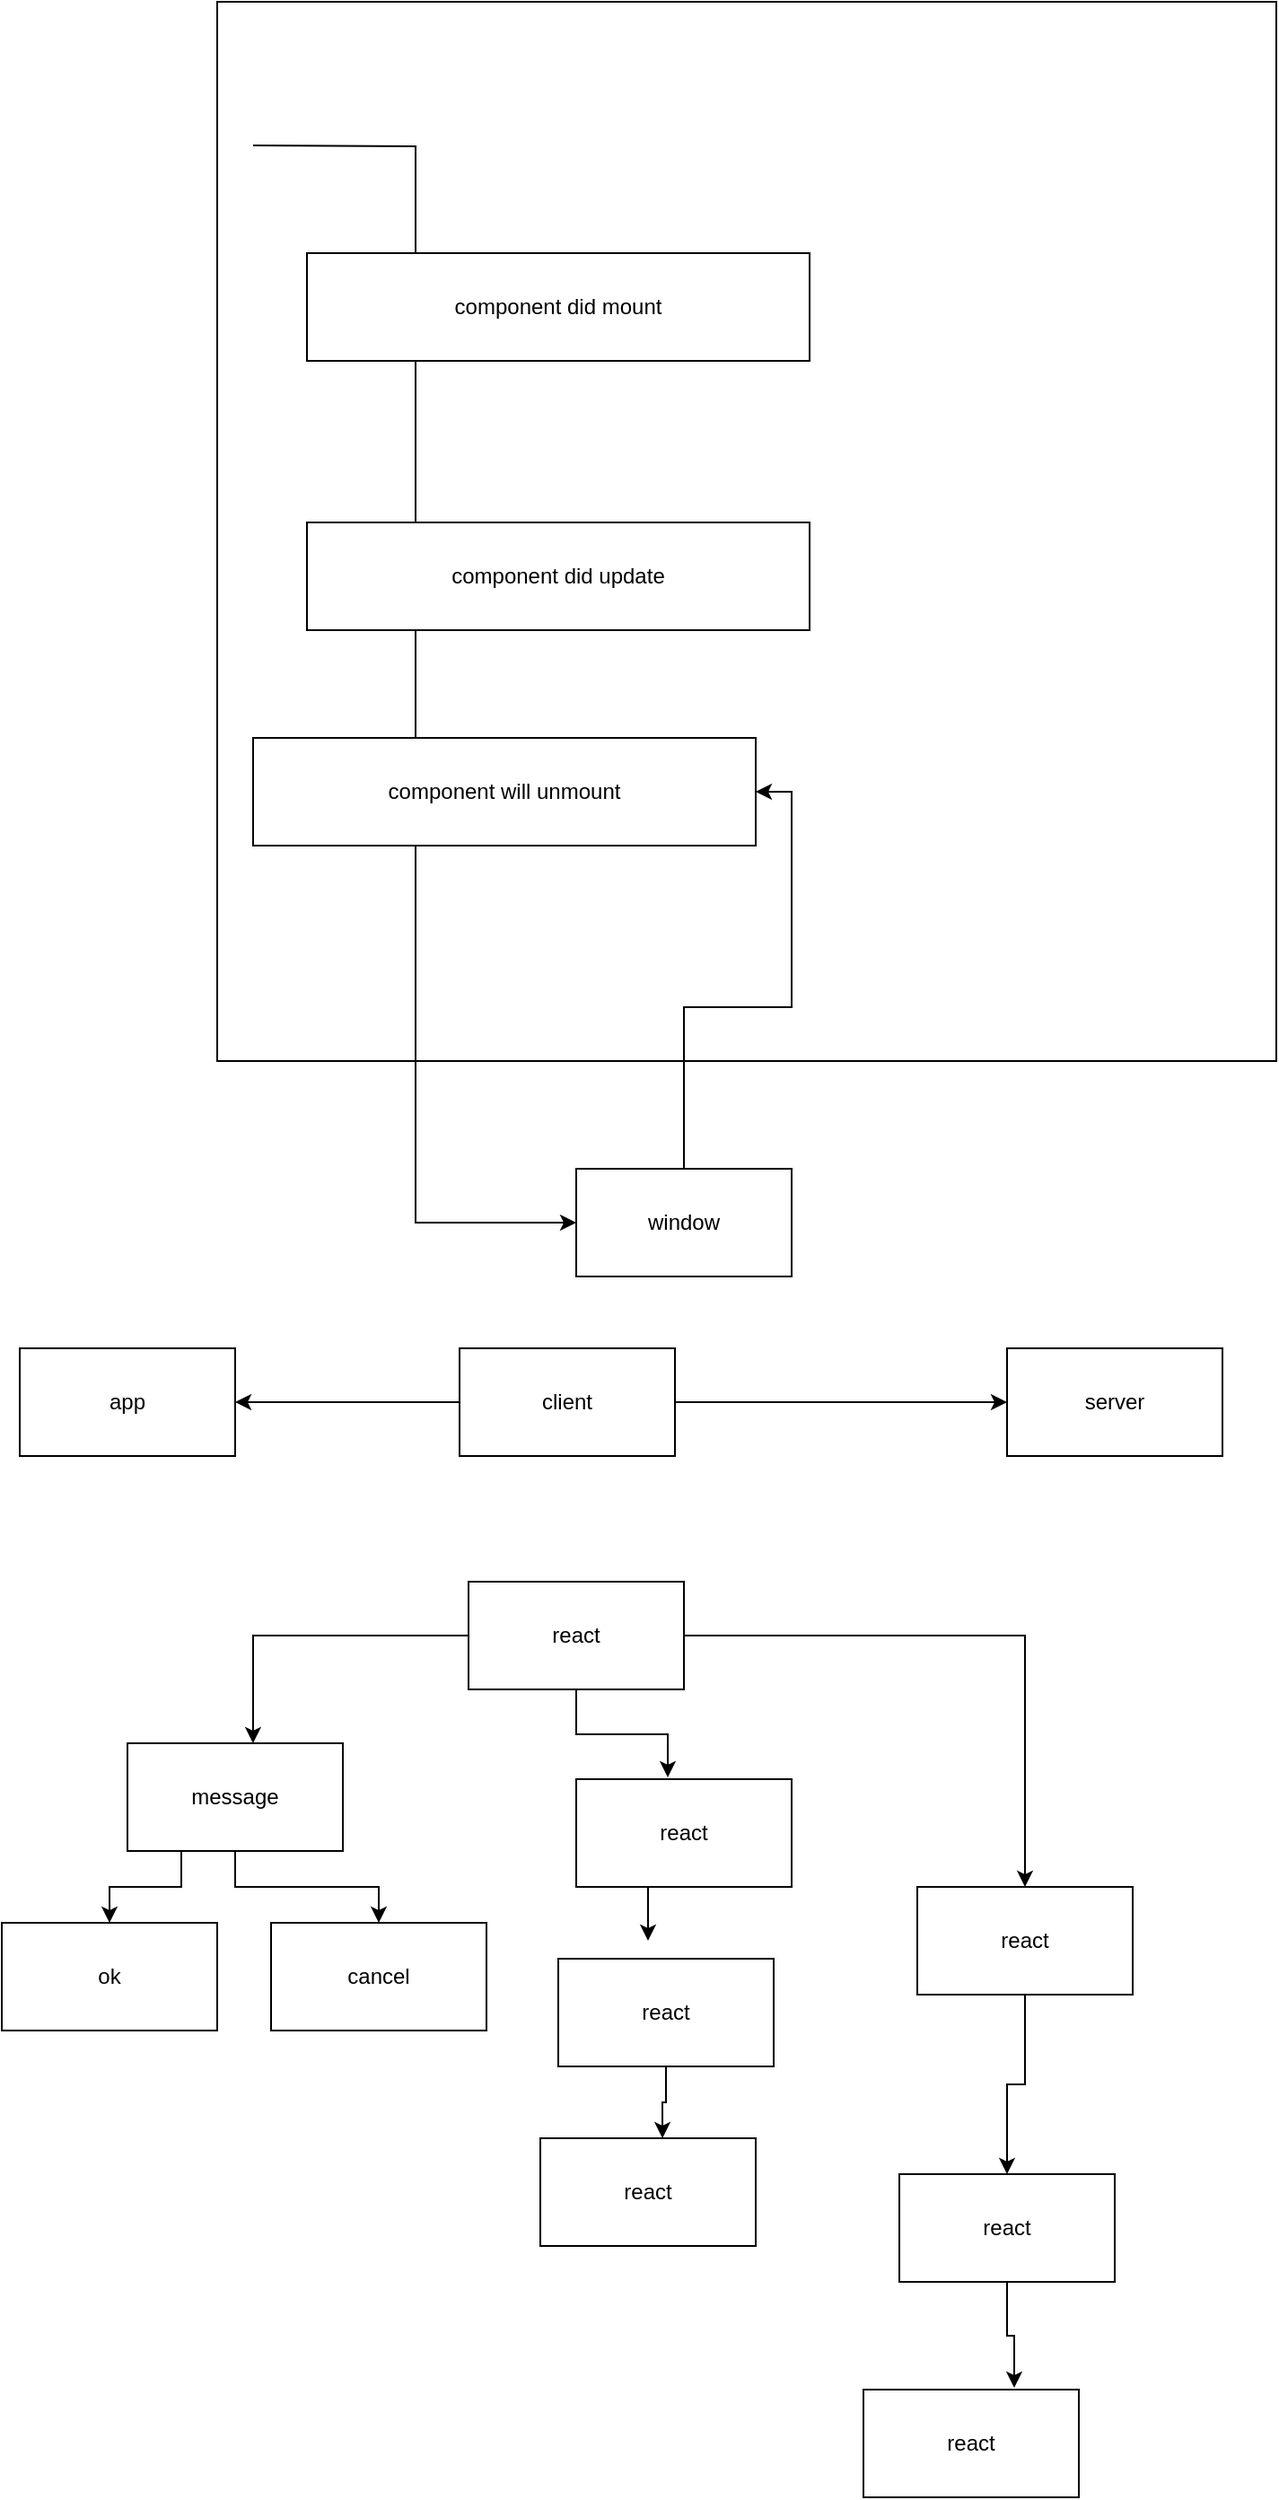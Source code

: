 <mxfile>
    <diagram id="sJELI4POsa6RWVxpXEui" name="Page-1">
        <mxGraphModel dx="1063" dy="910" grid="1" gridSize="10" guides="1" tooltips="1" connect="1" arrows="1" fold="1" page="1" pageScale="1" pageWidth="850" pageHeight="1100" math="0" shadow="0">
            <root>
                <mxCell id="0"/>
                <mxCell id="1" parent="0"/>
                <mxCell id="2" value="" style="whiteSpace=wrap;html=1;aspect=fixed;" vertex="1" parent="1">
                    <mxGeometry x="230" y="60" width="590" height="590" as="geometry"/>
                </mxCell>
                <mxCell id="17" style="edgeStyle=orthogonalEdgeStyle;rounded=0;orthogonalLoop=1;jettySize=auto;html=1;exitX=0.5;exitY=0;exitDx=0;exitDy=0;entryX=1;entryY=0.5;entryDx=0;entryDy=0;" edge="1" parent="1" source="3" target="14">
                    <mxGeometry relative="1" as="geometry"/>
                </mxCell>
                <mxCell id="3" value="window" style="rounded=0;whiteSpace=wrap;html=1;" vertex="1" parent="1">
                    <mxGeometry x="430" y="710" width="120" height="60" as="geometry"/>
                </mxCell>
                <mxCell id="15" style="edgeStyle=orthogonalEdgeStyle;rounded=0;orthogonalLoop=1;jettySize=auto;html=1;exitX=0;exitY=0.5;exitDx=0;exitDy=0;entryX=0;entryY=0.5;entryDx=0;entryDy=0;" edge="1" parent="1" target="3">
                    <mxGeometry relative="1" as="geometry">
                        <mxPoint x="250" y="140" as="sourcePoint"/>
                    </mxGeometry>
                </mxCell>
                <mxCell id="8" value="component did mount&lt;br&gt;" style="rounded=0;whiteSpace=wrap;html=1;" vertex="1" parent="1">
                    <mxGeometry x="280" y="200" width="280" height="60" as="geometry"/>
                </mxCell>
                <mxCell id="10" value="component did update&lt;br&gt;" style="rounded=0;whiteSpace=wrap;html=1;" vertex="1" parent="1">
                    <mxGeometry x="280" y="350" width="280" height="60" as="geometry"/>
                </mxCell>
                <mxCell id="14" value="component will unmount" style="rounded=0;whiteSpace=wrap;html=1;" vertex="1" parent="1">
                    <mxGeometry x="250" y="470" width="280" height="60" as="geometry"/>
                </mxCell>
                <mxCell id="18" value="app" style="rounded=0;whiteSpace=wrap;html=1;" vertex="1" parent="1">
                    <mxGeometry x="120" y="810" width="120" height="60" as="geometry"/>
                </mxCell>
                <mxCell id="21" style="edgeStyle=orthogonalEdgeStyle;rounded=0;orthogonalLoop=1;jettySize=auto;html=1;exitX=0;exitY=0.5;exitDx=0;exitDy=0;entryX=1;entryY=0.5;entryDx=0;entryDy=0;" edge="1" parent="1" source="19" target="18">
                    <mxGeometry relative="1" as="geometry"/>
                </mxCell>
                <mxCell id="22" style="edgeStyle=orthogonalEdgeStyle;rounded=0;orthogonalLoop=1;jettySize=auto;html=1;exitX=1;exitY=0.5;exitDx=0;exitDy=0;entryX=0;entryY=0.5;entryDx=0;entryDy=0;" edge="1" parent="1" source="19" target="20">
                    <mxGeometry relative="1" as="geometry"/>
                </mxCell>
                <mxCell id="19" value="client" style="rounded=0;whiteSpace=wrap;html=1;" vertex="1" parent="1">
                    <mxGeometry x="365" y="810" width="120" height="60" as="geometry"/>
                </mxCell>
                <mxCell id="20" value="server" style="rounded=0;whiteSpace=wrap;html=1;" vertex="1" parent="1">
                    <mxGeometry x="670" y="810" width="120" height="60" as="geometry"/>
                </mxCell>
                <mxCell id="34" style="edgeStyle=orthogonalEdgeStyle;rounded=0;orthogonalLoop=1;jettySize=auto;html=1;exitX=1;exitY=0.5;exitDx=0;exitDy=0;" edge="1" parent="1" source="23" target="29">
                    <mxGeometry relative="1" as="geometry"/>
                </mxCell>
                <mxCell id="35" style="edgeStyle=orthogonalEdgeStyle;rounded=0;orthogonalLoop=1;jettySize=auto;html=1;exitX=0.5;exitY=1;exitDx=0;exitDy=0;entryX=0.425;entryY=-0.017;entryDx=0;entryDy=0;entryPerimeter=0;" edge="1" parent="1" source="23" target="25">
                    <mxGeometry relative="1" as="geometry"/>
                </mxCell>
                <mxCell id="36" style="edgeStyle=orthogonalEdgeStyle;rounded=0;orthogonalLoop=1;jettySize=auto;html=1;exitX=0;exitY=0.5;exitDx=0;exitDy=0;entryX=0.583;entryY=0;entryDx=0;entryDy=0;entryPerimeter=0;" edge="1" parent="1" source="23" target="24">
                    <mxGeometry relative="1" as="geometry"/>
                </mxCell>
                <mxCell id="23" value="react" style="rounded=0;whiteSpace=wrap;html=1;" vertex="1" parent="1">
                    <mxGeometry x="370" y="940" width="120" height="60" as="geometry"/>
                </mxCell>
                <mxCell id="37" style="edgeStyle=orthogonalEdgeStyle;rounded=0;orthogonalLoop=1;jettySize=auto;html=1;exitX=0.5;exitY=1;exitDx=0;exitDy=0;" edge="1" parent="1" source="24" target="31">
                    <mxGeometry relative="1" as="geometry"/>
                </mxCell>
                <mxCell id="38" style="edgeStyle=orthogonalEdgeStyle;rounded=0;orthogonalLoop=1;jettySize=auto;html=1;exitX=0.25;exitY=1;exitDx=0;exitDy=0;entryX=0.5;entryY=0;entryDx=0;entryDy=0;" edge="1" parent="1" source="24" target="32">
                    <mxGeometry relative="1" as="geometry"/>
                </mxCell>
                <mxCell id="24" value="message" style="rounded=0;whiteSpace=wrap;html=1;" vertex="1" parent="1">
                    <mxGeometry x="180" y="1030" width="120" height="60" as="geometry"/>
                </mxCell>
                <mxCell id="39" style="edgeStyle=orthogonalEdgeStyle;rounded=0;orthogonalLoop=1;jettySize=auto;html=1;exitX=0.5;exitY=1;exitDx=0;exitDy=0;" edge="1" parent="1" source="25">
                    <mxGeometry relative="1" as="geometry">
                        <mxPoint x="470" y="1140" as="targetPoint"/>
                    </mxGeometry>
                </mxCell>
                <mxCell id="25" value="react" style="rounded=0;whiteSpace=wrap;html=1;" vertex="1" parent="1">
                    <mxGeometry x="430" y="1050" width="120" height="60" as="geometry"/>
                </mxCell>
                <mxCell id="26" value="react" style="rounded=0;whiteSpace=wrap;html=1;" vertex="1" parent="1">
                    <mxGeometry x="590" y="1390" width="120" height="60" as="geometry"/>
                </mxCell>
                <mxCell id="40" style="edgeStyle=orthogonalEdgeStyle;rounded=0;orthogonalLoop=1;jettySize=auto;html=1;exitX=0.5;exitY=1;exitDx=0;exitDy=0;entryX=0.567;entryY=0;entryDx=0;entryDy=0;entryPerimeter=0;" edge="1" parent="1" source="27" target="28">
                    <mxGeometry relative="1" as="geometry"/>
                </mxCell>
                <mxCell id="27" value="react" style="rounded=0;whiteSpace=wrap;html=1;" vertex="1" parent="1">
                    <mxGeometry x="420" y="1150" width="120" height="60" as="geometry"/>
                </mxCell>
                <mxCell id="28" value="react" style="rounded=0;whiteSpace=wrap;html=1;" vertex="1" parent="1">
                    <mxGeometry x="410" y="1250" width="120" height="60" as="geometry"/>
                </mxCell>
                <mxCell id="41" style="edgeStyle=orthogonalEdgeStyle;rounded=0;orthogonalLoop=1;jettySize=auto;html=1;exitX=0.5;exitY=1;exitDx=0;exitDy=0;" edge="1" parent="1" source="29" target="30">
                    <mxGeometry relative="1" as="geometry"/>
                </mxCell>
                <mxCell id="29" value="react" style="rounded=0;whiteSpace=wrap;html=1;" vertex="1" parent="1">
                    <mxGeometry x="620" y="1110" width="120" height="60" as="geometry"/>
                </mxCell>
                <mxCell id="42" style="edgeStyle=orthogonalEdgeStyle;rounded=0;orthogonalLoop=1;jettySize=auto;html=1;exitX=0.5;exitY=1;exitDx=0;exitDy=0;entryX=0.7;entryY=-0.017;entryDx=0;entryDy=0;entryPerimeter=0;" edge="1" parent="1" source="30" target="26">
                    <mxGeometry relative="1" as="geometry"/>
                </mxCell>
                <mxCell id="30" value="react" style="rounded=0;whiteSpace=wrap;html=1;" vertex="1" parent="1">
                    <mxGeometry x="610" y="1270" width="120" height="60" as="geometry"/>
                </mxCell>
                <mxCell id="31" value="cancel" style="rounded=0;whiteSpace=wrap;html=1;" vertex="1" parent="1">
                    <mxGeometry x="260" y="1130" width="120" height="60" as="geometry"/>
                </mxCell>
                <mxCell id="32" value="ok" style="rounded=0;whiteSpace=wrap;html=1;" vertex="1" parent="1">
                    <mxGeometry x="110" y="1130" width="120" height="60" as="geometry"/>
                </mxCell>
            </root>
        </mxGraphModel>
    </diagram>
</mxfile>